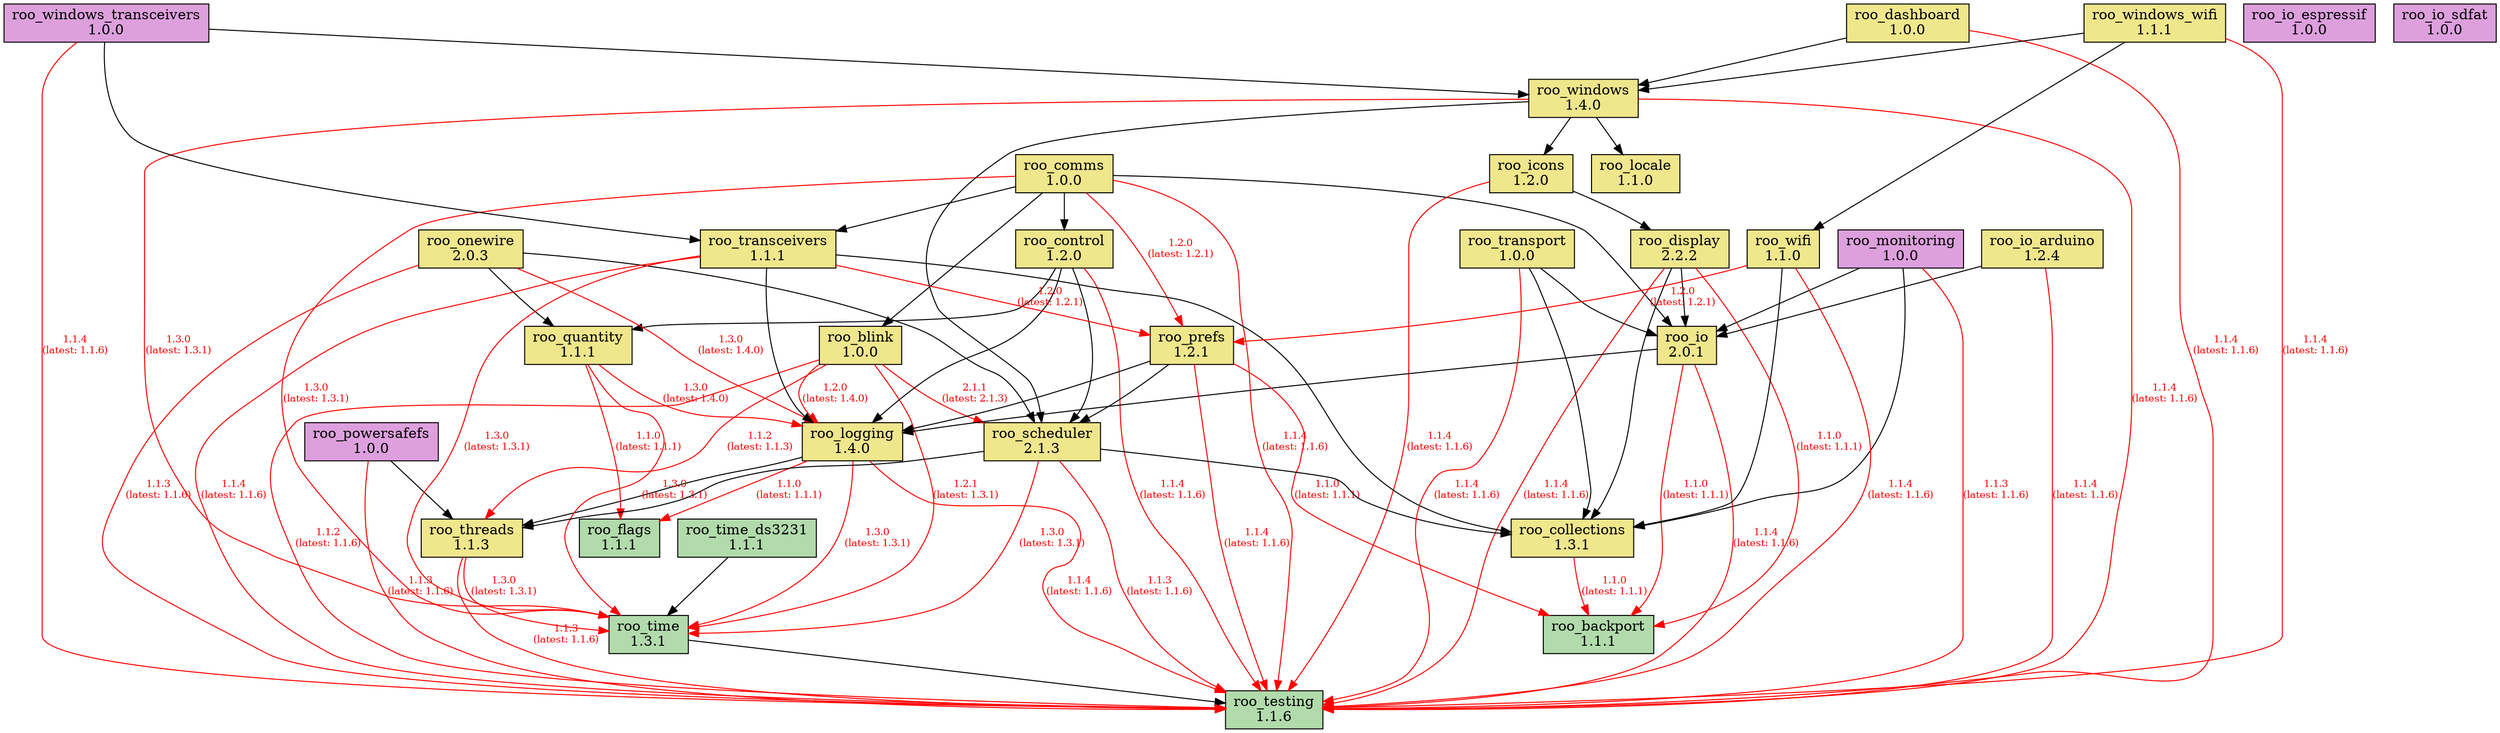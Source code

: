 digraph dependencies {
    rankdir=TB;
    node [shape=box, style=filled];
    edge [fontsize=10];

    // Modules
    "roo_backport" [label="roo_backport\n1.1.1", fillcolor="#b1dbab"];
    "roo_blink" [label="roo_blink\n1.0.0", fillcolor="khaki"];
    "roo_collections" [label="roo_collections\n1.3.1", fillcolor="khaki"];
    "roo_comms" [label="roo_comms\n1.0.0", fillcolor="khaki"];
    "roo_control" [label="roo_control\n1.2.0", fillcolor="khaki"];
    "roo_dashboard" [label="roo_dashboard\n1.0.0", fillcolor="khaki"];
    "roo_display" [label="roo_display\n2.2.2", fillcolor="khaki"];
    "roo_flags" [label="roo_flags\n1.1.1", fillcolor="#b1dbab"];
    "roo_icons" [label="roo_icons\n1.2.0", fillcolor="khaki"];
    "roo_io" [label="roo_io\n2.0.1", fillcolor="khaki"];
    "roo_io_arduino" [label="roo_io_arduino\n1.2.4", fillcolor="khaki"];
    "roo_io_espressif" [label="roo_io_espressif\n1.0.0", fillcolor="plum"];
    "roo_io_sdfat" [label="roo_io_sdfat\n1.0.0", fillcolor="plum"];
    "roo_locale" [label="roo_locale\n1.1.0", fillcolor="khaki"];
    "roo_logging" [label="roo_logging\n1.4.0", fillcolor="khaki"];
    "roo_monitoring" [label="roo_monitoring\n1.0.0", fillcolor="plum"];
    "roo_onewire" [label="roo_onewire\n2.0.3", fillcolor="khaki"];
    "roo_powersafefs" [label="roo_powersafefs\n1.0.0", fillcolor="plum"];
    "roo_prefs" [label="roo_prefs\n1.2.1", fillcolor="khaki"];
    "roo_quantity" [label="roo_quantity\n1.1.1", fillcolor="khaki"];
    "roo_scheduler" [label="roo_scheduler\n2.1.3", fillcolor="khaki"];
    "roo_testing" [label="roo_testing\n1.1.6", fillcolor="#b1dbab"];
    "roo_threads" [label="roo_threads\n1.1.3", fillcolor="khaki"];
    "roo_time" [label="roo_time\n1.3.1", fillcolor="#b1dbab"];
    "roo_time_ds3231" [label="roo_time_ds3231\n1.1.1", fillcolor="#b1dbab"];
    "roo_transceivers" [label="roo_transceivers\n1.1.1", fillcolor="khaki"];
    "roo_transport" [label="roo_transport\n1.0.0", fillcolor="khaki"];
    "roo_wifi" [label="roo_wifi\n1.1.0", fillcolor="khaki"];
    "roo_windows" [label="roo_windows\n1.4.0", fillcolor="khaki"];
    "roo_windows_transceivers" [label="roo_windows_transceivers\n1.0.0", fillcolor="plum"];
    "roo_windows_wifi" [label="roo_windows_wifi\n1.1.1", fillcolor="khaki"];

    // Dependencies
    "roo_blink" -> "roo_testing" [color=red, fontcolor=red, label="1.1.2\n(latest: 1.1.6)"];
    "roo_blink" -> "roo_logging" [color=red, fontcolor=red, label="1.2.0\n(latest: 1.4.0)"];
    "roo_blink" -> "roo_scheduler" [color=red, fontcolor=red, label="2.1.1\n(latest: 2.1.3)"];
    "roo_blink" -> "roo_threads" [color=red, fontcolor=red, label="1.1.2\n(latest: 1.1.3)"];
    "roo_blink" -> "roo_time" [color=red, fontcolor=red, label="1.2.1\n(latest: 1.3.1)"];
    "roo_collections" -> "roo_backport" [color=red, fontcolor=red, label="1.1.0\n(latest: 1.1.1)"];
    "roo_comms" -> "roo_testing" [color=red, fontcolor=red, label="1.1.4\n(latest: 1.1.6)"];
    "roo_comms" -> "roo_blink";
    "roo_comms" -> "roo_control";
    "roo_comms" -> "roo_io";
    "roo_comms" -> "roo_prefs" [color=red, fontcolor=red, label="1.2.0\n(latest: 1.2.1)"];
    "roo_comms" -> "roo_time" [color=red, fontcolor=red, label="1.3.0\n(latest: 1.3.1)"];
    "roo_comms" -> "roo_transceivers";
    "roo_control" -> "roo_testing" [color=red, fontcolor=red, label="1.1.4\n(latest: 1.1.6)"];
    "roo_control" -> "roo_logging";
    "roo_control" -> "roo_quantity";
    "roo_control" -> "roo_scheduler";
    "roo_dashboard" -> "roo_testing" [color=red, fontcolor=red, label="1.1.4\n(latest: 1.1.6)"];
    "roo_dashboard" -> "roo_windows";
    "roo_display" -> "roo_testing" [color=red, fontcolor=red, label="1.1.4\n(latest: 1.1.6)"];
    "roo_display" -> "roo_backport" [color=red, fontcolor=red, label="1.1.0\n(latest: 1.1.1)"];
    "roo_display" -> "roo_collections";
    "roo_display" -> "roo_io";
    "roo_icons" -> "roo_testing" [color=red, fontcolor=red, label="1.1.4\n(latest: 1.1.6)"];
    "roo_icons" -> "roo_display";
    "roo_io" -> "roo_testing" [color=red, fontcolor=red, label="1.1.4\n(latest: 1.1.6)"];
    "roo_io" -> "roo_backport" [color=red, fontcolor=red, label="1.1.0\n(latest: 1.1.1)"];
    "roo_io" -> "roo_logging";
    "roo_io_arduino" -> "roo_testing" [color=red, fontcolor=red, label="1.1.4\n(latest: 1.1.6)"];
    "roo_io_arduino" -> "roo_io";
    "roo_logging" -> "roo_testing" [color=red, fontcolor=red, label="1.1.4\n(latest: 1.1.6)"];
    "roo_logging" -> "roo_flags" [color=red, fontcolor=red, label="1.1.0\n(latest: 1.1.1)"];
    "roo_logging" -> "roo_time" [color=red, fontcolor=red, label="1.3.0\n(latest: 1.3.1)"];
    "roo_logging" -> "roo_threads";
    "roo_monitoring" -> "roo_testing" [color=red, fontcolor=red, label="1.1.3\n(latest: 1.1.6)"];
    "roo_monitoring" -> "roo_collections";
    "roo_monitoring" -> "roo_io";
    "roo_onewire" -> "roo_testing" [color=red, fontcolor=red, label="1.1.3\n(latest: 1.1.6)"];
    "roo_onewire" -> "roo_logging" [color=red, fontcolor=red, label="1.3.0\n(latest: 1.4.0)"];
    "roo_onewire" -> "roo_scheduler";
    "roo_onewire" -> "roo_quantity";
    "roo_powersafefs" -> "roo_testing" [color=red, fontcolor=red, label="1.1.3\n(latest: 1.1.6)"];
    "roo_powersafefs" -> "roo_threads";
    "roo_prefs" -> "roo_testing" [color=red, fontcolor=red, label="1.1.4\n(latest: 1.1.6)"];
    "roo_prefs" -> "roo_backport" [color=red, fontcolor=red, label="1.1.0\n(latest: 1.1.1)"];
    "roo_prefs" -> "roo_logging";
    "roo_prefs" -> "roo_scheduler";
    "roo_quantity" -> "roo_flags" [color=red, fontcolor=red, label="1.1.0\n(latest: 1.1.1)"];
    "roo_quantity" -> "roo_logging" [color=red, fontcolor=red, label="1.3.0\n(latest: 1.4.0)"];
    "roo_quantity" -> "roo_time" [color=red, fontcolor=red, label="1.3.0\n(latest: 1.3.1)"];
    "roo_scheduler" -> "roo_testing" [color=red, fontcolor=red, label="1.1.3\n(latest: 1.1.6)"];
    "roo_scheduler" -> "roo_collections";
    "roo_scheduler" -> "roo_threads";
    "roo_scheduler" -> "roo_time" [color=red, fontcolor=red, label="1.3.0\n(latest: 1.3.1)"];
    "roo_threads" -> "roo_testing" [color=red, fontcolor=red, label="1.1.3\n(latest: 1.1.6)"];
    "roo_threads" -> "roo_time" [color=red, fontcolor=red, label="1.3.0\n(latest: 1.3.1)"];
    "roo_time" -> "roo_testing";
    "roo_time_ds3231" -> "roo_time";
    "roo_transceivers" -> "roo_testing" [color=red, fontcolor=red, label="1.1.4\n(latest: 1.1.6)"];
    "roo_transceivers" -> "roo_collections";
    "roo_transceivers" -> "roo_logging";
    "roo_transceivers" -> "roo_prefs" [color=red, fontcolor=red, label="1.2.0\n(latest: 1.2.1)"];
    "roo_transceivers" -> "roo_time" [color=red, fontcolor=red, label="1.3.0\n(latest: 1.3.1)"];
    "roo_transport" -> "roo_testing" [color=red, fontcolor=red, label="1.1.4\n(latest: 1.1.6)"];
    "roo_transport" -> "roo_collections";
    "roo_transport" -> "roo_io";
    "roo_wifi" -> "roo_testing" [color=red, fontcolor=red, label="1.1.4\n(latest: 1.1.6)"];
    "roo_wifi" -> "roo_collections";
    "roo_wifi" -> "roo_prefs" [color=red, fontcolor=red, label="1.2.0\n(latest: 1.2.1)"];
    "roo_windows" -> "roo_testing" [color=red, fontcolor=red, label="1.1.4\n(latest: 1.1.6)"];
    "roo_windows" -> "roo_locale";
    "roo_windows" -> "roo_icons";
    "roo_windows" -> "roo_scheduler";
    "roo_windows" -> "roo_time" [color=red, fontcolor=red, label="1.3.0\n(latest: 1.3.1)"];
    "roo_windows_transceivers" -> "roo_testing" [color=red, fontcolor=red, label="1.1.4\n(latest: 1.1.6)"];
    "roo_windows_transceivers" -> "roo_transceivers";
    "roo_windows_transceivers" -> "roo_windows";
    "roo_windows_wifi" -> "roo_testing" [color=red, fontcolor=red, label="1.1.4\n(latest: 1.1.6)"];
    "roo_windows_wifi" -> "roo_wifi";
    "roo_windows_wifi" -> "roo_windows";
}
